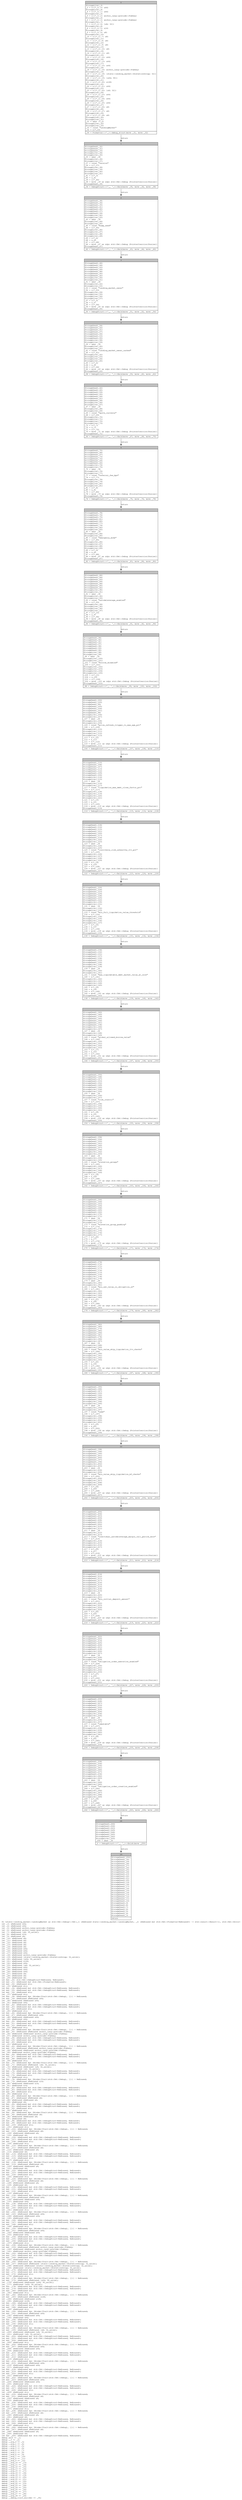 digraph Mir_0_6828 {
    graph [fontname="Courier, monospace"];
    node [fontname="Courier, monospace"];
    edge [fontname="Courier, monospace"];
    label=<fn &lt;state::lending_market::LendingMarket as std::fmt::Debug&gt;::fmt(_1: &amp;ReErased state::lending_market::LendingMarket, _2: &amp;ReErased mut std::fmt::Formatter&lt;ReErased&gt;) -&gt; std::result::Result&lt;(), std::fmt::Error&gt;<br align="left"/>let _3: &amp;ReErased u64;<br align="left"/>let _4: &amp;ReErased u64;<br align="left"/>let _5: &amp;ReErased anchor_lang::prelude::Pubkey;<br align="left"/>let _6: &amp;ReErased anchor_lang::prelude::Pubkey;<br align="left"/>let _7: &amp;ReErased [u8; 32_usize];<br align="left"/>let _8: &amp;ReErased u16;<br align="left"/>let _9: &amp;ReErased u8;<br align="left"/>let _10: &amp;ReErased u8;<br align="left"/>let _11: &amp;ReErased u8;<br align="left"/>let _12: &amp;ReErased u8;<br align="left"/>let _13: &amp;ReErased u8;<br align="left"/>let _14: &amp;ReErased u8;<br align="left"/>let _15: &amp;ReErased u64;<br align="left"/>let _16: &amp;ReErased u64;<br align="left"/>let _17: &amp;ReErased u64;<br align="left"/>let _18: &amp;ReErased anchor_lang::prelude::Pubkey;<br align="left"/>let _19: &amp;ReErased [state::lending_market::ElevationGroup; 32_usize];<br align="left"/>let _20: &amp;ReErased [u64; 90_usize];<br align="left"/>let _21: &amp;ReErased u128;<br align="left"/>let _22: &amp;ReErased u64;<br align="left"/>let _23: &amp;ReErased [u8; 32_usize];<br align="left"/>let _24: &amp;ReErased u64;<br align="left"/>let _25: &amp;ReErased u64;<br align="left"/>let _26: &amp;ReErased u64;<br align="left"/>let _27: &amp;ReErased u8;<br align="left"/>let _28: &amp;ReErased u8;<br align="left"/>let _29: &amp;ReErased u8;<br align="left"/>let mut _30: std::fmt::DebugStruct&lt;ReErased, ReErased&gt;;<br align="left"/>let mut _31: &amp;ReErased mut std::fmt::Formatter&lt;ReErased&gt;;<br align="left"/>let mut _32: &amp;ReErased str;<br align="left"/>let _33: &amp;ReErased str;<br align="left"/>let mut _34: &amp;ReErased mut std::fmt::DebugStruct&lt;ReErased, ReErased&gt;;<br align="left"/>let mut _35: &amp;ReErased mut std::fmt::DebugStruct&lt;ReErased, ReErased&gt;;<br align="left"/>let mut _36: &amp;ReErased str;<br align="left"/>let _37: &amp;ReErased str;<br align="left"/>let mut _38: &amp;ReErased dyn [Binder(Trait(std::fmt::Debug), [])] + ReErased;<br align="left"/>let mut _39: &amp;ReErased &amp;ReErased u64;<br align="left"/>let _40: &amp;ReErased &amp;ReErased u64;<br align="left"/>let _41: &amp;ReErased u64;<br align="left"/>let mut _42: &amp;ReErased mut std::fmt::DebugStruct&lt;ReErased, ReErased&gt;;<br align="left"/>let mut _43: &amp;ReErased mut std::fmt::DebugStruct&lt;ReErased, ReErased&gt;;<br align="left"/>let mut _44: &amp;ReErased str;<br align="left"/>let _45: &amp;ReErased str;<br align="left"/>let mut _46: &amp;ReErased dyn [Binder(Trait(std::fmt::Debug), [])] + ReErased;<br align="left"/>let mut _47: &amp;ReErased &amp;ReErased u64;<br align="left"/>let _48: &amp;ReErased &amp;ReErased u64;<br align="left"/>let _49: &amp;ReErased u64;<br align="left"/>let mut _50: &amp;ReErased mut std::fmt::DebugStruct&lt;ReErased, ReErased&gt;;<br align="left"/>let mut _51: &amp;ReErased mut std::fmt::DebugStruct&lt;ReErased, ReErased&gt;;<br align="left"/>let mut _52: &amp;ReErased str;<br align="left"/>let _53: &amp;ReErased str;<br align="left"/>let mut _54: &amp;ReErased dyn [Binder(Trait(std::fmt::Debug), [])] + ReErased;<br align="left"/>let mut _55: &amp;ReErased &amp;ReErased anchor_lang::prelude::Pubkey;<br align="left"/>let _56: &amp;ReErased &amp;ReErased anchor_lang::prelude::Pubkey;<br align="left"/>let _57: &amp;ReErased anchor_lang::prelude::Pubkey;<br align="left"/>let mut _58: &amp;ReErased mut std::fmt::DebugStruct&lt;ReErased, ReErased&gt;;<br align="left"/>let mut _59: &amp;ReErased mut std::fmt::DebugStruct&lt;ReErased, ReErased&gt;;<br align="left"/>let mut _60: &amp;ReErased str;<br align="left"/>let _61: &amp;ReErased str;<br align="left"/>let mut _62: &amp;ReErased dyn [Binder(Trait(std::fmt::Debug), [])] + ReErased;<br align="left"/>let mut _63: &amp;ReErased &amp;ReErased anchor_lang::prelude::Pubkey;<br align="left"/>let _64: &amp;ReErased &amp;ReErased anchor_lang::prelude::Pubkey;<br align="left"/>let _65: &amp;ReErased anchor_lang::prelude::Pubkey;<br align="left"/>let mut _66: &amp;ReErased mut std::fmt::DebugStruct&lt;ReErased, ReErased&gt;;<br align="left"/>let mut _67: &amp;ReErased mut std::fmt::DebugStruct&lt;ReErased, ReErased&gt;;<br align="left"/>let mut _68: &amp;ReErased str;<br align="left"/>let _69: &amp;ReErased str;<br align="left"/>let mut _70: &amp;ReErased dyn [Binder(Trait(std::fmt::Debug), [])] + ReErased;<br align="left"/>let mut _71: &amp;ReErased &amp;ReErased [u8; 32_usize];<br align="left"/>let _72: &amp;ReErased &amp;ReErased [u8; 32_usize];<br align="left"/>let _73: &amp;ReErased [u8; 32_usize];<br align="left"/>let mut _74: &amp;ReErased mut std::fmt::DebugStruct&lt;ReErased, ReErased&gt;;<br align="left"/>let mut _75: &amp;ReErased mut std::fmt::DebugStruct&lt;ReErased, ReErased&gt;;<br align="left"/>let mut _76: &amp;ReErased str;<br align="left"/>let _77: &amp;ReErased str;<br align="left"/>let mut _78: &amp;ReErased dyn [Binder(Trait(std::fmt::Debug), [])] + ReErased;<br align="left"/>let mut _79: &amp;ReErased &amp;ReErased u16;<br align="left"/>let _80: &amp;ReErased &amp;ReErased u16;<br align="left"/>let _81: &amp;ReErased u16;<br align="left"/>let mut _82: &amp;ReErased mut std::fmt::DebugStruct&lt;ReErased, ReErased&gt;;<br align="left"/>let mut _83: &amp;ReErased mut std::fmt::DebugStruct&lt;ReErased, ReErased&gt;;<br align="left"/>let mut _84: &amp;ReErased str;<br align="left"/>let _85: &amp;ReErased str;<br align="left"/>let mut _86: &amp;ReErased dyn [Binder(Trait(std::fmt::Debug), [])] + ReErased;<br align="left"/>let mut _87: &amp;ReErased &amp;ReErased u8;<br align="left"/>let _88: &amp;ReErased &amp;ReErased u8;<br align="left"/>let _89: &amp;ReErased u8;<br align="left"/>let mut _90: &amp;ReErased mut std::fmt::DebugStruct&lt;ReErased, ReErased&gt;;<br align="left"/>let mut _91: &amp;ReErased mut std::fmt::DebugStruct&lt;ReErased, ReErased&gt;;<br align="left"/>let mut _92: &amp;ReErased str;<br align="left"/>let _93: &amp;ReErased str;<br align="left"/>let mut _94: &amp;ReErased dyn [Binder(Trait(std::fmt::Debug), [])] + ReErased;<br align="left"/>let mut _95: &amp;ReErased &amp;ReErased u8;<br align="left"/>let _96: &amp;ReErased &amp;ReErased u8;<br align="left"/>let _97: &amp;ReErased u8;<br align="left"/>let mut _98: &amp;ReErased mut std::fmt::DebugStruct&lt;ReErased, ReErased&gt;;<br align="left"/>let mut _99: &amp;ReErased mut std::fmt::DebugStruct&lt;ReErased, ReErased&gt;;<br align="left"/>let mut _100: &amp;ReErased str;<br align="left"/>let _101: &amp;ReErased str;<br align="left"/>let mut _102: &amp;ReErased dyn [Binder(Trait(std::fmt::Debug), [])] + ReErased;<br align="left"/>let mut _103: &amp;ReErased &amp;ReErased u8;<br align="left"/>let _104: &amp;ReErased &amp;ReErased u8;<br align="left"/>let _105: &amp;ReErased u8;<br align="left"/>let mut _106: &amp;ReErased mut std::fmt::DebugStruct&lt;ReErased, ReErased&gt;;<br align="left"/>let mut _107: &amp;ReErased mut std::fmt::DebugStruct&lt;ReErased, ReErased&gt;;<br align="left"/>let mut _108: &amp;ReErased str;<br align="left"/>let _109: &amp;ReErased str;<br align="left"/>let mut _110: &amp;ReErased dyn [Binder(Trait(std::fmt::Debug), [])] + ReErased;<br align="left"/>let mut _111: &amp;ReErased &amp;ReErased u8;<br align="left"/>let _112: &amp;ReErased &amp;ReErased u8;<br align="left"/>let _113: &amp;ReErased u8;<br align="left"/>let mut _114: &amp;ReErased mut std::fmt::DebugStruct&lt;ReErased, ReErased&gt;;<br align="left"/>let mut _115: &amp;ReErased mut std::fmt::DebugStruct&lt;ReErased, ReErased&gt;;<br align="left"/>let mut _116: &amp;ReErased str;<br align="left"/>let _117: &amp;ReErased str;<br align="left"/>let mut _118: &amp;ReErased dyn [Binder(Trait(std::fmt::Debug), [])] + ReErased;<br align="left"/>let mut _119: &amp;ReErased &amp;ReErased u8;<br align="left"/>let _120: &amp;ReErased &amp;ReErased u8;<br align="left"/>let _121: &amp;ReErased u8;<br align="left"/>let mut _122: &amp;ReErased mut std::fmt::DebugStruct&lt;ReErased, ReErased&gt;;<br align="left"/>let mut _123: &amp;ReErased mut std::fmt::DebugStruct&lt;ReErased, ReErased&gt;;<br align="left"/>let mut _124: &amp;ReErased str;<br align="left"/>let _125: &amp;ReErased str;<br align="left"/>let mut _126: &amp;ReErased dyn [Binder(Trait(std::fmt::Debug), [])] + ReErased;<br align="left"/>let mut _127: &amp;ReErased &amp;ReErased u8;<br align="left"/>let _128: &amp;ReErased &amp;ReErased u8;<br align="left"/>let _129: &amp;ReErased u8;<br align="left"/>let mut _130: &amp;ReErased mut std::fmt::DebugStruct&lt;ReErased, ReErased&gt;;<br align="left"/>let mut _131: &amp;ReErased mut std::fmt::DebugStruct&lt;ReErased, ReErased&gt;;<br align="left"/>let mut _132: &amp;ReErased str;<br align="left"/>let _133: &amp;ReErased str;<br align="left"/>let mut _134: &amp;ReErased dyn [Binder(Trait(std::fmt::Debug), [])] + ReErased;<br align="left"/>let mut _135: &amp;ReErased &amp;ReErased u64;<br align="left"/>let _136: &amp;ReErased &amp;ReErased u64;<br align="left"/>let _137: &amp;ReErased u64;<br align="left"/>let mut _138: &amp;ReErased mut std::fmt::DebugStruct&lt;ReErased, ReErased&gt;;<br align="left"/>let mut _139: &amp;ReErased mut std::fmt::DebugStruct&lt;ReErased, ReErased&gt;;<br align="left"/>let mut _140: &amp;ReErased str;<br align="left"/>let _141: &amp;ReErased str;<br align="left"/>let mut _142: &amp;ReErased dyn [Binder(Trait(std::fmt::Debug), [])] + ReErased;<br align="left"/>let mut _143: &amp;ReErased &amp;ReErased u64;<br align="left"/>let _144: &amp;ReErased &amp;ReErased u64;<br align="left"/>let _145: &amp;ReErased u64;<br align="left"/>let mut _146: &amp;ReErased mut std::fmt::DebugStruct&lt;ReErased, ReErased&gt;;<br align="left"/>let mut _147: &amp;ReErased mut std::fmt::DebugStruct&lt;ReErased, ReErased&gt;;<br align="left"/>let mut _148: &amp;ReErased str;<br align="left"/>let _149: &amp;ReErased str;<br align="left"/>let mut _150: &amp;ReErased dyn [Binder(Trait(std::fmt::Debug), [])] + ReErased;<br align="left"/>let mut _151: &amp;ReErased &amp;ReErased u64;<br align="left"/>let _152: &amp;ReErased &amp;ReErased u64;<br align="left"/>let _153: &amp;ReErased u64;<br align="left"/>let mut _154: &amp;ReErased mut std::fmt::DebugStruct&lt;ReErased, ReErased&gt;;<br align="left"/>let mut _155: &amp;ReErased mut std::fmt::DebugStruct&lt;ReErased, ReErased&gt;;<br align="left"/>let mut _156: &amp;ReErased str;<br align="left"/>let _157: &amp;ReErased str;<br align="left"/>let mut _158: &amp;ReErased dyn [Binder(Trait(std::fmt::Debug), [])] + ReErased;<br align="left"/>let mut _159: &amp;ReErased &amp;ReErased anchor_lang::prelude::Pubkey;<br align="left"/>let _160: &amp;ReErased &amp;ReErased anchor_lang::prelude::Pubkey;<br align="left"/>let _161: &amp;ReErased anchor_lang::prelude::Pubkey;<br align="left"/>let mut _162: &amp;ReErased mut std::fmt::DebugStruct&lt;ReErased, ReErased&gt;;<br align="left"/>let mut _163: &amp;ReErased mut std::fmt::DebugStruct&lt;ReErased, ReErased&gt;;<br align="left"/>let mut _164: &amp;ReErased str;<br align="left"/>let _165: &amp;ReErased str;<br align="left"/>let mut _166: &amp;ReErased dyn [Binder(Trait(std::fmt::Debug), [])] + ReErased;<br align="left"/>let mut _167: &amp;ReErased &amp;ReErased [state::lending_market::ElevationGroup; 32_usize];<br align="left"/>let _168: &amp;ReErased &amp;ReErased [state::lending_market::ElevationGroup; 32_usize];<br align="left"/>let _169: &amp;ReErased [state::lending_market::ElevationGroup; 32_usize];<br align="left"/>let mut _170: &amp;ReErased mut std::fmt::DebugStruct&lt;ReErased, ReErased&gt;;<br align="left"/>let mut _171: &amp;ReErased mut std::fmt::DebugStruct&lt;ReErased, ReErased&gt;;<br align="left"/>let mut _172: &amp;ReErased str;<br align="left"/>let _173: &amp;ReErased str;<br align="left"/>let mut _174: &amp;ReErased dyn [Binder(Trait(std::fmt::Debug), [])] + ReErased;<br align="left"/>let mut _175: &amp;ReErased &amp;ReErased [u64; 90_usize];<br align="left"/>let _176: &amp;ReErased &amp;ReErased [u64; 90_usize];<br align="left"/>let _177: &amp;ReErased [u64; 90_usize];<br align="left"/>let mut _178: &amp;ReErased mut std::fmt::DebugStruct&lt;ReErased, ReErased&gt;;<br align="left"/>let mut _179: &amp;ReErased mut std::fmt::DebugStruct&lt;ReErased, ReErased&gt;;<br align="left"/>let mut _180: &amp;ReErased str;<br align="left"/>let _181: &amp;ReErased str;<br align="left"/>let mut _182: &amp;ReErased dyn [Binder(Trait(std::fmt::Debug), [])] + ReErased;<br align="left"/>let mut _183: &amp;ReErased &amp;ReErased u128;<br align="left"/>let _184: &amp;ReErased &amp;ReErased u128;<br align="left"/>let _185: &amp;ReErased u128;<br align="left"/>let mut _186: &amp;ReErased mut std::fmt::DebugStruct&lt;ReErased, ReErased&gt;;<br align="left"/>let mut _187: &amp;ReErased mut std::fmt::DebugStruct&lt;ReErased, ReErased&gt;;<br align="left"/>let mut _188: &amp;ReErased str;<br align="left"/>let _189: &amp;ReErased str;<br align="left"/>let mut _190: &amp;ReErased dyn [Binder(Trait(std::fmt::Debug), [])] + ReErased;<br align="left"/>let mut _191: &amp;ReErased &amp;ReErased u64;<br align="left"/>let _192: &amp;ReErased &amp;ReErased u64;<br align="left"/>let _193: &amp;ReErased u64;<br align="left"/>let mut _194: &amp;ReErased mut std::fmt::DebugStruct&lt;ReErased, ReErased&gt;;<br align="left"/>let mut _195: &amp;ReErased mut std::fmt::DebugStruct&lt;ReErased, ReErased&gt;;<br align="left"/>let mut _196: &amp;ReErased str;<br align="left"/>let _197: &amp;ReErased str;<br align="left"/>let mut _198: &amp;ReErased dyn [Binder(Trait(std::fmt::Debug), [])] + ReErased;<br align="left"/>let mut _199: &amp;ReErased &amp;ReErased [u8; 32_usize];<br align="left"/>let _200: &amp;ReErased &amp;ReErased [u8; 32_usize];<br align="left"/>let _201: &amp;ReErased [u8; 32_usize];<br align="left"/>let mut _202: &amp;ReErased mut std::fmt::DebugStruct&lt;ReErased, ReErased&gt;;<br align="left"/>let mut _203: &amp;ReErased mut std::fmt::DebugStruct&lt;ReErased, ReErased&gt;;<br align="left"/>let mut _204: &amp;ReErased str;<br align="left"/>let _205: &amp;ReErased str;<br align="left"/>let mut _206: &amp;ReErased dyn [Binder(Trait(std::fmt::Debug), [])] + ReErased;<br align="left"/>let mut _207: &amp;ReErased &amp;ReErased u64;<br align="left"/>let _208: &amp;ReErased &amp;ReErased u64;<br align="left"/>let _209: &amp;ReErased u64;<br align="left"/>let mut _210: &amp;ReErased mut std::fmt::DebugStruct&lt;ReErased, ReErased&gt;;<br align="left"/>let mut _211: &amp;ReErased mut std::fmt::DebugStruct&lt;ReErased, ReErased&gt;;<br align="left"/>let mut _212: &amp;ReErased str;<br align="left"/>let _213: &amp;ReErased str;<br align="left"/>let mut _214: &amp;ReErased dyn [Binder(Trait(std::fmt::Debug), [])] + ReErased;<br align="left"/>let mut _215: &amp;ReErased &amp;ReErased u64;<br align="left"/>let _216: &amp;ReErased &amp;ReErased u64;<br align="left"/>let _217: &amp;ReErased u64;<br align="left"/>let mut _218: &amp;ReErased mut std::fmt::DebugStruct&lt;ReErased, ReErased&gt;;<br align="left"/>let mut _219: &amp;ReErased mut std::fmt::DebugStruct&lt;ReErased, ReErased&gt;;<br align="left"/>let mut _220: &amp;ReErased str;<br align="left"/>let _221: &amp;ReErased str;<br align="left"/>let mut _222: &amp;ReErased dyn [Binder(Trait(std::fmt::Debug), [])] + ReErased;<br align="left"/>let mut _223: &amp;ReErased &amp;ReErased u64;<br align="left"/>let _224: &amp;ReErased &amp;ReErased u64;<br align="left"/>let _225: &amp;ReErased u64;<br align="left"/>let mut _226: &amp;ReErased mut std::fmt::DebugStruct&lt;ReErased, ReErased&gt;;<br align="left"/>let mut _227: &amp;ReErased mut std::fmt::DebugStruct&lt;ReErased, ReErased&gt;;<br align="left"/>let mut _228: &amp;ReErased str;<br align="left"/>let _229: &amp;ReErased str;<br align="left"/>let mut _230: &amp;ReErased dyn [Binder(Trait(std::fmt::Debug), [])] + ReErased;<br align="left"/>let mut _231: &amp;ReErased &amp;ReErased u8;<br align="left"/>let _232: &amp;ReErased &amp;ReErased u8;<br align="left"/>let _233: &amp;ReErased u8;<br align="left"/>let mut _234: &amp;ReErased mut std::fmt::DebugStruct&lt;ReErased, ReErased&gt;;<br align="left"/>let mut _235: &amp;ReErased mut std::fmt::DebugStruct&lt;ReErased, ReErased&gt;;<br align="left"/>let mut _236: &amp;ReErased str;<br align="left"/>let _237: &amp;ReErased str;<br align="left"/>let mut _238: &amp;ReErased dyn [Binder(Trait(std::fmt::Debug), [])] + ReErased;<br align="left"/>let mut _239: &amp;ReErased &amp;ReErased u8;<br align="left"/>let _240: &amp;ReErased &amp;ReErased u8;<br align="left"/>let _241: &amp;ReErased u8;<br align="left"/>let mut _242: &amp;ReErased mut std::fmt::DebugStruct&lt;ReErased, ReErased&gt;;<br align="left"/>let mut _243: &amp;ReErased mut std::fmt::DebugStruct&lt;ReErased, ReErased&gt;;<br align="left"/>let mut _244: &amp;ReErased str;<br align="left"/>let _245: &amp;ReErased str;<br align="left"/>let mut _246: &amp;ReErased dyn [Binder(Trait(std::fmt::Debug), [])] + ReErased;<br align="left"/>let mut _247: &amp;ReErased &amp;ReErased u8;<br align="left"/>let _248: &amp;ReErased &amp;ReErased u8;<br align="left"/>let _249: &amp;ReErased u8;<br align="left"/>let mut _250: &amp;ReErased mut std::fmt::DebugStruct&lt;ReErased, ReErased&gt;;<br align="left"/>debug self =&gt; _1;<br align="left"/>debug __f =&gt; _2;<br align="left"/>debug __arg_0 =&gt; _3;<br align="left"/>debug __arg_1 =&gt; _4;<br align="left"/>debug __arg_2 =&gt; _5;<br align="left"/>debug __arg_3 =&gt; _6;<br align="left"/>debug __arg_4 =&gt; _7;<br align="left"/>debug __arg_5 =&gt; _8;<br align="left"/>debug __arg_6 =&gt; _9;<br align="left"/>debug __arg_7 =&gt; _10;<br align="left"/>debug __arg_8 =&gt; _11;<br align="left"/>debug __arg_9 =&gt; _12;<br align="left"/>debug __arg_10 =&gt; _13;<br align="left"/>debug __arg_11 =&gt; _14;<br align="left"/>debug __arg_12 =&gt; _15;<br align="left"/>debug __arg_13 =&gt; _16;<br align="left"/>debug __arg_15 =&gt; _17;<br align="left"/>debug __arg_16 =&gt; _18;<br align="left"/>debug __arg_18 =&gt; _19;<br align="left"/>debug __arg_19 =&gt; _20;<br align="left"/>debug __arg_20 =&gt; _21;<br align="left"/>debug __arg_21 =&gt; _22;<br align="left"/>debug __arg_22 =&gt; _23;<br align="left"/>debug __arg_23 =&gt; _24;<br align="left"/>debug __arg_24 =&gt; _25;<br align="left"/>debug __arg_25 =&gt; _26;<br align="left"/>debug __arg_26 =&gt; _27;<br align="left"/>debug __arg_27 =&gt; _28;<br align="left"/>debug __arg_28 =&gt; _29;<br align="left"/>debug __debug_trait_builder =&gt; _30;<br align="left"/>>;
    bb0__0_6828 [shape="none", label=<<table border="0" cellborder="1" cellspacing="0"><tr><td bgcolor="gray" align="center" colspan="1">0</td></tr><tr><td align="left" balign="left">StorageLive(_3)<br/>_3 = &amp;((*_1).0: u64)<br/>StorageLive(_4)<br/>_4 = &amp;((*_1).1: u64)<br/>StorageLive(_5)<br/>_5 = &amp;((*_1).2: anchor_lang::prelude::Pubkey)<br/>StorageLive(_6)<br/>_6 = &amp;((*_1).3: anchor_lang::prelude::Pubkey)<br/>StorageLive(_7)<br/>_7 = &amp;((*_1).4: [u8; 32])<br/>StorageLive(_8)<br/>_8 = &amp;((*_1).5: u16)<br/>StorageLive(_9)<br/>_9 = &amp;((*_1).6: u8)<br/>StorageLive(_10)<br/>_10 = &amp;((*_1).7: u8)<br/>StorageLive(_11)<br/>_11 = &amp;((*_1).8: u8)<br/>StorageLive(_12)<br/>_12 = &amp;((*_1).9: u8)<br/>StorageLive(_13)<br/>_13 = &amp;((*_1).10: u8)<br/>StorageLive(_14)<br/>_14 = &amp;((*_1).11: u8)<br/>StorageLive(_15)<br/>_15 = &amp;((*_1).12: u64)<br/>StorageLive(_16)<br/>_16 = &amp;((*_1).13: u64)<br/>StorageLive(_17)<br/>_17 = &amp;((*_1).15: u64)<br/>StorageLive(_18)<br/>_18 = &amp;((*_1).16: anchor_lang::prelude::Pubkey)<br/>StorageLive(_19)<br/>_19 = &amp;((*_1).18: [state::lending_market::ElevationGroup; 32])<br/>StorageLive(_20)<br/>_20 = &amp;((*_1).19: [u64; 90])<br/>StorageLive(_21)<br/>_21 = &amp;((*_1).20: u128)<br/>StorageLive(_22)<br/>_22 = &amp;((*_1).21: u64)<br/>StorageLive(_23)<br/>_23 = &amp;((*_1).22: [u8; 32])<br/>StorageLive(_24)<br/>_24 = &amp;((*_1).23: u64)<br/>StorageLive(_25)<br/>_25 = &amp;((*_1).24: u64)<br/>StorageLive(_26)<br/>_26 = &amp;((*_1).25: u64)<br/>StorageLive(_27)<br/>_27 = &amp;((*_1).26: u8)<br/>StorageLive(_28)<br/>_28 = &amp;((*_1).27: u8)<br/>StorageLive(_29)<br/>_29 = &amp;((*_1).28: u8)<br/>StorageLive(_30)<br/>StorageLive(_31)<br/>_31 = &amp;mut (*_2)<br/>StorageLive(_32)<br/>StorageLive(_33)<br/>_33 = const &quot;LendingMarket&quot;<br/>_32 = &amp;(*_33)<br/></td></tr><tr><td align="left">_30 = Formatter::&lt;'_&gt;::debug_struct(move _31, move _32)</td></tr></table>>];
    bb1__0_6828 [shape="none", label=<<table border="0" cellborder="1" cellspacing="0"><tr><td bgcolor="gray" align="center" colspan="1">1</td></tr><tr><td align="left" balign="left">StorageDead(_32)<br/>StorageDead(_31)<br/>StorageDead(_33)<br/>StorageLive(_34)<br/>StorageLive(_35)<br/>_35 = &amp;mut _30<br/>StorageLive(_36)<br/>StorageLive(_37)<br/>_37 = const &quot;version&quot;<br/>_36 = &amp;(*_37)<br/>StorageLive(_38)<br/>StorageLive(_39)<br/>StorageLive(_40)<br/>StorageLive(_41)<br/>_41 = &amp;(*_3)<br/>_40 = &amp;_41<br/>_39 = &amp;(*_40)<br/>_38 = move _39 as &amp;dyn std::fmt::Debug (PointerCoercion(Unsize))<br/>StorageDead(_39)<br/></td></tr><tr><td align="left">_34 = DebugStruct::&lt;'_, '_&gt;::field(move _35, move _36, move _38)</td></tr></table>>];
    bb2__0_6828 [shape="none", label=<<table border="0" cellborder="1" cellspacing="0"><tr><td bgcolor="gray" align="center" colspan="1">2</td></tr><tr><td align="left" balign="left">StorageDead(_38)<br/>StorageDead(_36)<br/>StorageDead(_35)<br/>StorageDead(_41)<br/>StorageDead(_40)<br/>StorageDead(_37)<br/>StorageDead(_34)<br/>StorageLive(_42)<br/>StorageLive(_43)<br/>_43 = &amp;mut _30<br/>StorageLive(_44)<br/>StorageLive(_45)<br/>_45 = const &quot;bump_seed&quot;<br/>_44 = &amp;(*_45)<br/>StorageLive(_46)<br/>StorageLive(_47)<br/>StorageLive(_48)<br/>StorageLive(_49)<br/>_49 = &amp;(*_4)<br/>_48 = &amp;_49<br/>_47 = &amp;(*_48)<br/>_46 = move _47 as &amp;dyn std::fmt::Debug (PointerCoercion(Unsize))<br/>StorageDead(_47)<br/></td></tr><tr><td align="left">_42 = DebugStruct::&lt;'_, '_&gt;::field(move _43, move _44, move _46)</td></tr></table>>];
    bb3__0_6828 [shape="none", label=<<table border="0" cellborder="1" cellspacing="0"><tr><td bgcolor="gray" align="center" colspan="1">3</td></tr><tr><td align="left" balign="left">StorageDead(_46)<br/>StorageDead(_44)<br/>StorageDead(_43)<br/>StorageDead(_49)<br/>StorageDead(_48)<br/>StorageDead(_45)<br/>StorageDead(_42)<br/>StorageLive(_50)<br/>StorageLive(_51)<br/>_51 = &amp;mut _30<br/>StorageLive(_52)<br/>StorageLive(_53)<br/>_53 = const &quot;lending_market_owner&quot;<br/>_52 = &amp;(*_53)<br/>StorageLive(_54)<br/>StorageLive(_55)<br/>StorageLive(_56)<br/>StorageLive(_57)<br/>_57 = &amp;(*_5)<br/>_56 = &amp;_57<br/>_55 = &amp;(*_56)<br/>_54 = move _55 as &amp;dyn std::fmt::Debug (PointerCoercion(Unsize))<br/>StorageDead(_55)<br/></td></tr><tr><td align="left">_50 = DebugStruct::&lt;'_, '_&gt;::field(move _51, move _52, move _54)</td></tr></table>>];
    bb4__0_6828 [shape="none", label=<<table border="0" cellborder="1" cellspacing="0"><tr><td bgcolor="gray" align="center" colspan="1">4</td></tr><tr><td align="left" balign="left">StorageDead(_54)<br/>StorageDead(_52)<br/>StorageDead(_51)<br/>StorageDead(_57)<br/>StorageDead(_56)<br/>StorageDead(_53)<br/>StorageDead(_50)<br/>StorageLive(_58)<br/>StorageLive(_59)<br/>_59 = &amp;mut _30<br/>StorageLive(_60)<br/>StorageLive(_61)<br/>_61 = const &quot;lending_market_owner_cached&quot;<br/>_60 = &amp;(*_61)<br/>StorageLive(_62)<br/>StorageLive(_63)<br/>StorageLive(_64)<br/>StorageLive(_65)<br/>_65 = &amp;(*_6)<br/>_64 = &amp;_65<br/>_63 = &amp;(*_64)<br/>_62 = move _63 as &amp;dyn std::fmt::Debug (PointerCoercion(Unsize))<br/>StorageDead(_63)<br/></td></tr><tr><td align="left">_58 = DebugStruct::&lt;'_, '_&gt;::field(move _59, move _60, move _62)</td></tr></table>>];
    bb5__0_6828 [shape="none", label=<<table border="0" cellborder="1" cellspacing="0"><tr><td bgcolor="gray" align="center" colspan="1">5</td></tr><tr><td align="left" balign="left">StorageDead(_62)<br/>StorageDead(_60)<br/>StorageDead(_59)<br/>StorageDead(_65)<br/>StorageDead(_64)<br/>StorageDead(_61)<br/>StorageDead(_58)<br/>StorageLive(_66)<br/>StorageLive(_67)<br/>_67 = &amp;mut _30<br/>StorageLive(_68)<br/>StorageLive(_69)<br/>_69 = const &quot;quote_currency&quot;<br/>_68 = &amp;(*_69)<br/>StorageLive(_70)<br/>StorageLive(_71)<br/>StorageLive(_72)<br/>StorageLive(_73)<br/>_73 = &amp;(*_7)<br/>_72 = &amp;_73<br/>_71 = &amp;(*_72)<br/>_70 = move _71 as &amp;dyn std::fmt::Debug (PointerCoercion(Unsize))<br/>StorageDead(_71)<br/></td></tr><tr><td align="left">_66 = DebugStruct::&lt;'_, '_&gt;::field(move _67, move _68, move _70)</td></tr></table>>];
    bb6__0_6828 [shape="none", label=<<table border="0" cellborder="1" cellspacing="0"><tr><td bgcolor="gray" align="center" colspan="1">6</td></tr><tr><td align="left" balign="left">StorageDead(_70)<br/>StorageDead(_68)<br/>StorageDead(_67)<br/>StorageDead(_73)<br/>StorageDead(_72)<br/>StorageDead(_69)<br/>StorageDead(_66)<br/>StorageLive(_74)<br/>StorageLive(_75)<br/>_75 = &amp;mut _30<br/>StorageLive(_76)<br/>StorageLive(_77)<br/>_77 = const &quot;referral_fee_bps&quot;<br/>_76 = &amp;(*_77)<br/>StorageLive(_78)<br/>StorageLive(_79)<br/>StorageLive(_80)<br/>StorageLive(_81)<br/>_81 = &amp;(*_8)<br/>_80 = &amp;_81<br/>_79 = &amp;(*_80)<br/>_78 = move _79 as &amp;dyn std::fmt::Debug (PointerCoercion(Unsize))<br/>StorageDead(_79)<br/></td></tr><tr><td align="left">_74 = DebugStruct::&lt;'_, '_&gt;::field(move _75, move _76, move _78)</td></tr></table>>];
    bb7__0_6828 [shape="none", label=<<table border="0" cellborder="1" cellspacing="0"><tr><td bgcolor="gray" align="center" colspan="1">7</td></tr><tr><td align="left" balign="left">StorageDead(_78)<br/>StorageDead(_76)<br/>StorageDead(_75)<br/>StorageDead(_81)<br/>StorageDead(_80)<br/>StorageDead(_77)<br/>StorageDead(_74)<br/>StorageLive(_82)<br/>StorageLive(_83)<br/>_83 = &amp;mut _30<br/>StorageLive(_84)<br/>StorageLive(_85)<br/>_85 = const &quot;emergency_mode&quot;<br/>_84 = &amp;(*_85)<br/>StorageLive(_86)<br/>StorageLive(_87)<br/>StorageLive(_88)<br/>StorageLive(_89)<br/>_89 = &amp;(*_9)<br/>_88 = &amp;_89<br/>_87 = &amp;(*_88)<br/>_86 = move _87 as &amp;dyn std::fmt::Debug (PointerCoercion(Unsize))<br/>StorageDead(_87)<br/></td></tr><tr><td align="left">_82 = DebugStruct::&lt;'_, '_&gt;::field(move _83, move _84, move _86)</td></tr></table>>];
    bb8__0_6828 [shape="none", label=<<table border="0" cellborder="1" cellspacing="0"><tr><td bgcolor="gray" align="center" colspan="1">8</td></tr><tr><td align="left" balign="left">StorageDead(_86)<br/>StorageDead(_84)<br/>StorageDead(_83)<br/>StorageDead(_89)<br/>StorageDead(_88)<br/>StorageDead(_85)<br/>StorageDead(_82)<br/>StorageLive(_90)<br/>StorageLive(_91)<br/>_91 = &amp;mut _30<br/>StorageLive(_92)<br/>StorageLive(_93)<br/>_93 = const &quot;autodeleverage_enabled&quot;<br/>_92 = &amp;(*_93)<br/>StorageLive(_94)<br/>StorageLive(_95)<br/>StorageLive(_96)<br/>StorageLive(_97)<br/>_97 = &amp;(*_10)<br/>_96 = &amp;_97<br/>_95 = &amp;(*_96)<br/>_94 = move _95 as &amp;dyn std::fmt::Debug (PointerCoercion(Unsize))<br/>StorageDead(_95)<br/></td></tr><tr><td align="left">_90 = DebugStruct::&lt;'_, '_&gt;::field(move _91, move _92, move _94)</td></tr></table>>];
    bb9__0_6828 [shape="none", label=<<table border="0" cellborder="1" cellspacing="0"><tr><td bgcolor="gray" align="center" colspan="1">9</td></tr><tr><td align="left" balign="left">StorageDead(_94)<br/>StorageDead(_92)<br/>StorageDead(_91)<br/>StorageDead(_97)<br/>StorageDead(_96)<br/>StorageDead(_93)<br/>StorageDead(_90)<br/>StorageLive(_98)<br/>StorageLive(_99)<br/>_99 = &amp;mut _30<br/>StorageLive(_100)<br/>StorageLive(_101)<br/>_101 = const &quot;borrow_disabled&quot;<br/>_100 = &amp;(*_101)<br/>StorageLive(_102)<br/>StorageLive(_103)<br/>StorageLive(_104)<br/>StorageLive(_105)<br/>_105 = &amp;(*_11)<br/>_104 = &amp;_105<br/>_103 = &amp;(*_104)<br/>_102 = move _103 as &amp;dyn std::fmt::Debug (PointerCoercion(Unsize))<br/>StorageDead(_103)<br/></td></tr><tr><td align="left">_98 = DebugStruct::&lt;'_, '_&gt;::field(move _99, move _100, move _102)</td></tr></table>>];
    bb10__0_6828 [shape="none", label=<<table border="0" cellborder="1" cellspacing="0"><tr><td bgcolor="gray" align="center" colspan="1">10</td></tr><tr><td align="left" balign="left">StorageDead(_102)<br/>StorageDead(_100)<br/>StorageDead(_99)<br/>StorageDead(_105)<br/>StorageDead(_104)<br/>StorageDead(_101)<br/>StorageDead(_98)<br/>StorageLive(_106)<br/>StorageLive(_107)<br/>_107 = &amp;mut _30<br/>StorageLive(_108)<br/>StorageLive(_109)<br/>_109 = const &quot;price_refresh_trigger_to_max_age_pct&quot;<br/>_108 = &amp;(*_109)<br/>StorageLive(_110)<br/>StorageLive(_111)<br/>StorageLive(_112)<br/>StorageLive(_113)<br/>_113 = &amp;(*_12)<br/>_112 = &amp;_113<br/>_111 = &amp;(*_112)<br/>_110 = move _111 as &amp;dyn std::fmt::Debug (PointerCoercion(Unsize))<br/>StorageDead(_111)<br/></td></tr><tr><td align="left">_106 = DebugStruct::&lt;'_, '_&gt;::field(move _107, move _108, move _110)</td></tr></table>>];
    bb11__0_6828 [shape="none", label=<<table border="0" cellborder="1" cellspacing="0"><tr><td bgcolor="gray" align="center" colspan="1">11</td></tr><tr><td align="left" balign="left">StorageDead(_110)<br/>StorageDead(_108)<br/>StorageDead(_107)<br/>StorageDead(_113)<br/>StorageDead(_112)<br/>StorageDead(_109)<br/>StorageDead(_106)<br/>StorageLive(_114)<br/>StorageLive(_115)<br/>_115 = &amp;mut _30<br/>StorageLive(_116)<br/>StorageLive(_117)<br/>_117 = const &quot;liquidation_max_debt_close_factor_pct&quot;<br/>_116 = &amp;(*_117)<br/>StorageLive(_118)<br/>StorageLive(_119)<br/>StorageLive(_120)<br/>StorageLive(_121)<br/>_121 = &amp;(*_13)<br/>_120 = &amp;_121<br/>_119 = &amp;(*_120)<br/>_118 = move _119 as &amp;dyn std::fmt::Debug (PointerCoercion(Unsize))<br/>StorageDead(_119)<br/></td></tr><tr><td align="left">_114 = DebugStruct::&lt;'_, '_&gt;::field(move _115, move _116, move _118)</td></tr></table>>];
    bb12__0_6828 [shape="none", label=<<table border="0" cellborder="1" cellspacing="0"><tr><td bgcolor="gray" align="center" colspan="1">12</td></tr><tr><td align="left" balign="left">StorageDead(_118)<br/>StorageDead(_116)<br/>StorageDead(_115)<br/>StorageDead(_121)<br/>StorageDead(_120)<br/>StorageDead(_117)<br/>StorageDead(_114)<br/>StorageLive(_122)<br/>StorageLive(_123)<br/>_123 = &amp;mut _30<br/>StorageLive(_124)<br/>StorageLive(_125)<br/>_125 = const &quot;insolvency_risk_unhealthy_ltv_pct&quot;<br/>_124 = &amp;(*_125)<br/>StorageLive(_126)<br/>StorageLive(_127)<br/>StorageLive(_128)<br/>StorageLive(_129)<br/>_129 = &amp;(*_14)<br/>_128 = &amp;_129<br/>_127 = &amp;(*_128)<br/>_126 = move _127 as &amp;dyn std::fmt::Debug (PointerCoercion(Unsize))<br/>StorageDead(_127)<br/></td></tr><tr><td align="left">_122 = DebugStruct::&lt;'_, '_&gt;::field(move _123, move _124, move _126)</td></tr></table>>];
    bb13__0_6828 [shape="none", label=<<table border="0" cellborder="1" cellspacing="0"><tr><td bgcolor="gray" align="center" colspan="1">13</td></tr><tr><td align="left" balign="left">StorageDead(_126)<br/>StorageDead(_124)<br/>StorageDead(_123)<br/>StorageDead(_129)<br/>StorageDead(_128)<br/>StorageDead(_125)<br/>StorageDead(_122)<br/>StorageLive(_130)<br/>StorageLive(_131)<br/>_131 = &amp;mut _30<br/>StorageLive(_132)<br/>StorageLive(_133)<br/>_133 = const &quot;min_full_liquidation_value_threshold&quot;<br/>_132 = &amp;(*_133)<br/>StorageLive(_134)<br/>StorageLive(_135)<br/>StorageLive(_136)<br/>StorageLive(_137)<br/>_137 = &amp;(*_15)<br/>_136 = &amp;_137<br/>_135 = &amp;(*_136)<br/>_134 = move _135 as &amp;dyn std::fmt::Debug (PointerCoercion(Unsize))<br/>StorageDead(_135)<br/></td></tr><tr><td align="left">_130 = DebugStruct::&lt;'_, '_&gt;::field(move _131, move _132, move _134)</td></tr></table>>];
    bb14__0_6828 [shape="none", label=<<table border="0" cellborder="1" cellspacing="0"><tr><td bgcolor="gray" align="center" colspan="1">14</td></tr><tr><td align="left" balign="left">StorageDead(_134)<br/>StorageDead(_132)<br/>StorageDead(_131)<br/>StorageDead(_137)<br/>StorageDead(_136)<br/>StorageDead(_133)<br/>StorageDead(_130)<br/>StorageLive(_138)<br/>StorageLive(_139)<br/>_139 = &amp;mut _30<br/>StorageLive(_140)<br/>StorageLive(_141)<br/>_141 = const &quot;max_liquidatable_debt_market_value_at_once&quot;<br/>_140 = &amp;(*_141)<br/>StorageLive(_142)<br/>StorageLive(_143)<br/>StorageLive(_144)<br/>StorageLive(_145)<br/>_145 = &amp;(*_16)<br/>_144 = &amp;_145<br/>_143 = &amp;(*_144)<br/>_142 = move _143 as &amp;dyn std::fmt::Debug (PointerCoercion(Unsize))<br/>StorageDead(_143)<br/></td></tr><tr><td align="left">_138 = DebugStruct::&lt;'_, '_&gt;::field(move _139, move _140, move _142)</td></tr></table>>];
    bb15__0_6828 [shape="none", label=<<table border="0" cellborder="1" cellspacing="0"><tr><td bgcolor="gray" align="center" colspan="1">15</td></tr><tr><td align="left" balign="left">StorageDead(_142)<br/>StorageDead(_140)<br/>StorageDead(_139)<br/>StorageDead(_145)<br/>StorageDead(_144)<br/>StorageDead(_141)<br/>StorageDead(_138)<br/>StorageLive(_146)<br/>StorageLive(_147)<br/>_147 = &amp;mut _30<br/>StorageLive(_148)<br/>StorageLive(_149)<br/>_149 = const &quot;global_allowed_borrow_value&quot;<br/>_148 = &amp;(*_149)<br/>StorageLive(_150)<br/>StorageLive(_151)<br/>StorageLive(_152)<br/>StorageLive(_153)<br/>_153 = &amp;(*_17)<br/>_152 = &amp;_153<br/>_151 = &amp;(*_152)<br/>_150 = move _151 as &amp;dyn std::fmt::Debug (PointerCoercion(Unsize))<br/>StorageDead(_151)<br/></td></tr><tr><td align="left">_146 = DebugStruct::&lt;'_, '_&gt;::field(move _147, move _148, move _150)</td></tr></table>>];
    bb16__0_6828 [shape="none", label=<<table border="0" cellborder="1" cellspacing="0"><tr><td bgcolor="gray" align="center" colspan="1">16</td></tr><tr><td align="left" balign="left">StorageDead(_150)<br/>StorageDead(_148)<br/>StorageDead(_147)<br/>StorageDead(_153)<br/>StorageDead(_152)<br/>StorageDead(_149)<br/>StorageDead(_146)<br/>StorageLive(_154)<br/>StorageLive(_155)<br/>_155 = &amp;mut _30<br/>StorageLive(_156)<br/>StorageLive(_157)<br/>_157 = const &quot;risk_council&quot;<br/>_156 = &amp;(*_157)<br/>StorageLive(_158)<br/>StorageLive(_159)<br/>StorageLive(_160)<br/>StorageLive(_161)<br/>_161 = &amp;(*_18)<br/>_160 = &amp;_161<br/>_159 = &amp;(*_160)<br/>_158 = move _159 as &amp;dyn std::fmt::Debug (PointerCoercion(Unsize))<br/>StorageDead(_159)<br/></td></tr><tr><td align="left">_154 = DebugStruct::&lt;'_, '_&gt;::field(move _155, move _156, move _158)</td></tr></table>>];
    bb17__0_6828 [shape="none", label=<<table border="0" cellborder="1" cellspacing="0"><tr><td bgcolor="gray" align="center" colspan="1">17</td></tr><tr><td align="left" balign="left">StorageDead(_158)<br/>StorageDead(_156)<br/>StorageDead(_155)<br/>StorageDead(_161)<br/>StorageDead(_160)<br/>StorageDead(_157)<br/>StorageDead(_154)<br/>StorageLive(_162)<br/>StorageLive(_163)<br/>_163 = &amp;mut _30<br/>StorageLive(_164)<br/>StorageLive(_165)<br/>_165 = const &quot;elevation_groups&quot;<br/>_164 = &amp;(*_165)<br/>StorageLive(_166)<br/>StorageLive(_167)<br/>StorageLive(_168)<br/>StorageLive(_169)<br/>_169 = &amp;(*_19)<br/>_168 = &amp;_169<br/>_167 = &amp;(*_168)<br/>_166 = move _167 as &amp;dyn std::fmt::Debug (PointerCoercion(Unsize))<br/>StorageDead(_167)<br/></td></tr><tr><td align="left">_162 = DebugStruct::&lt;'_, '_&gt;::field(move _163, move _164, move _166)</td></tr></table>>];
    bb18__0_6828 [shape="none", label=<<table border="0" cellborder="1" cellspacing="0"><tr><td bgcolor="gray" align="center" colspan="1">18</td></tr><tr><td align="left" balign="left">StorageDead(_166)<br/>StorageDead(_164)<br/>StorageDead(_163)<br/>StorageDead(_169)<br/>StorageDead(_168)<br/>StorageDead(_165)<br/>StorageDead(_162)<br/>StorageLive(_170)<br/>StorageLive(_171)<br/>_171 = &amp;mut _30<br/>StorageLive(_172)<br/>StorageLive(_173)<br/>_173 = const &quot;elevation_group_padding&quot;<br/>_172 = &amp;(*_173)<br/>StorageLive(_174)<br/>StorageLive(_175)<br/>StorageLive(_176)<br/>StorageLive(_177)<br/>_177 = &amp;(*_20)<br/>_176 = &amp;_177<br/>_175 = &amp;(*_176)<br/>_174 = move _175 as &amp;dyn std::fmt::Debug (PointerCoercion(Unsize))<br/>StorageDead(_175)<br/></td></tr><tr><td align="left">_170 = DebugStruct::&lt;'_, '_&gt;::field(move _171, move _172, move _174)</td></tr></table>>];
    bb19__0_6828 [shape="none", label=<<table border="0" cellborder="1" cellspacing="0"><tr><td bgcolor="gray" align="center" colspan="1">19</td></tr><tr><td align="left" balign="left">StorageDead(_174)<br/>StorageDead(_172)<br/>StorageDead(_171)<br/>StorageDead(_177)<br/>StorageDead(_176)<br/>StorageDead(_173)<br/>StorageDead(_170)<br/>StorageLive(_178)<br/>StorageLive(_179)<br/>_179 = &amp;mut _30<br/>StorageLive(_180)<br/>StorageLive(_181)<br/>_181 = const &quot;min_net_value_in_obligation_sf&quot;<br/>_180 = &amp;(*_181)<br/>StorageLive(_182)<br/>StorageLive(_183)<br/>StorageLive(_184)<br/>StorageLive(_185)<br/>_185 = &amp;(*_21)<br/>_184 = &amp;_185<br/>_183 = &amp;(*_184)<br/>_182 = move _183 as &amp;dyn std::fmt::Debug (PointerCoercion(Unsize))<br/>StorageDead(_183)<br/></td></tr><tr><td align="left">_178 = DebugStruct::&lt;'_, '_&gt;::field(move _179, move _180, move _182)</td></tr></table>>];
    bb20__0_6828 [shape="none", label=<<table border="0" cellborder="1" cellspacing="0"><tr><td bgcolor="gray" align="center" colspan="1">20</td></tr><tr><td align="left" balign="left">StorageDead(_182)<br/>StorageDead(_180)<br/>StorageDead(_179)<br/>StorageDead(_185)<br/>StorageDead(_184)<br/>StorageDead(_181)<br/>StorageDead(_178)<br/>StorageLive(_186)<br/>StorageLive(_187)<br/>_187 = &amp;mut _30<br/>StorageLive(_188)<br/>StorageLive(_189)<br/>_189 = const &quot;min_value_skip_liquidation_ltv_checks&quot;<br/>_188 = &amp;(*_189)<br/>StorageLive(_190)<br/>StorageLive(_191)<br/>StorageLive(_192)<br/>StorageLive(_193)<br/>_193 = &amp;(*_22)<br/>_192 = &amp;_193<br/>_191 = &amp;(*_192)<br/>_190 = move _191 as &amp;dyn std::fmt::Debug (PointerCoercion(Unsize))<br/>StorageDead(_191)<br/></td></tr><tr><td align="left">_186 = DebugStruct::&lt;'_, '_&gt;::field(move _187, move _188, move _190)</td></tr></table>>];
    bb21__0_6828 [shape="none", label=<<table border="0" cellborder="1" cellspacing="0"><tr><td bgcolor="gray" align="center" colspan="1">21</td></tr><tr><td align="left" balign="left">StorageDead(_190)<br/>StorageDead(_188)<br/>StorageDead(_187)<br/>StorageDead(_193)<br/>StorageDead(_192)<br/>StorageDead(_189)<br/>StorageDead(_186)<br/>StorageLive(_194)<br/>StorageLive(_195)<br/>_195 = &amp;mut _30<br/>StorageLive(_196)<br/>StorageLive(_197)<br/>_197 = const &quot;name&quot;<br/>_196 = &amp;(*_197)<br/>StorageLive(_198)<br/>StorageLive(_199)<br/>StorageLive(_200)<br/>StorageLive(_201)<br/>_201 = &amp;(*_23)<br/>_200 = &amp;_201<br/>_199 = &amp;(*_200)<br/>_198 = move _199 as &amp;dyn std::fmt::Debug (PointerCoercion(Unsize))<br/>StorageDead(_199)<br/></td></tr><tr><td align="left">_194 = DebugStruct::&lt;'_, '_&gt;::field(move _195, move _196, move _198)</td></tr></table>>];
    bb22__0_6828 [shape="none", label=<<table border="0" cellborder="1" cellspacing="0"><tr><td bgcolor="gray" align="center" colspan="1">22</td></tr><tr><td align="left" balign="left">StorageDead(_198)<br/>StorageDead(_196)<br/>StorageDead(_195)<br/>StorageDead(_201)<br/>StorageDead(_200)<br/>StorageDead(_197)<br/>StorageDead(_194)<br/>StorageLive(_202)<br/>StorageLive(_203)<br/>_203 = &amp;mut _30<br/>StorageLive(_204)<br/>StorageLive(_205)<br/>_205 = const &quot;min_value_skip_liquidation_bf_checks&quot;<br/>_204 = &amp;(*_205)<br/>StorageLive(_206)<br/>StorageLive(_207)<br/>StorageLive(_208)<br/>StorageLive(_209)<br/>_209 = &amp;(*_24)<br/>_208 = &amp;_209<br/>_207 = &amp;(*_208)<br/>_206 = move _207 as &amp;dyn std::fmt::Debug (PointerCoercion(Unsize))<br/>StorageDead(_207)<br/></td></tr><tr><td align="left">_202 = DebugStruct::&lt;'_, '_&gt;::field(move _203, move _204, move _206)</td></tr></table>>];
    bb23__0_6828 [shape="none", label=<<table border="0" cellborder="1" cellspacing="0"><tr><td bgcolor="gray" align="center" colspan="1">23</td></tr><tr><td align="left" balign="left">StorageDead(_206)<br/>StorageDead(_204)<br/>StorageDead(_203)<br/>StorageDead(_209)<br/>StorageDead(_208)<br/>StorageDead(_205)<br/>StorageDead(_202)<br/>StorageLive(_210)<br/>StorageLive(_211)<br/>_211 = &amp;mut _30<br/>StorageLive(_212)<br/>StorageLive(_213)<br/>_213 = const &quot;individual_autodeleverage_margin_call_period_secs&quot;<br/>_212 = &amp;(*_213)<br/>StorageLive(_214)<br/>StorageLive(_215)<br/>StorageLive(_216)<br/>StorageLive(_217)<br/>_217 = &amp;(*_25)<br/>_216 = &amp;_217<br/>_215 = &amp;(*_216)<br/>_214 = move _215 as &amp;dyn std::fmt::Debug (PointerCoercion(Unsize))<br/>StorageDead(_215)<br/></td></tr><tr><td align="left">_210 = DebugStruct::&lt;'_, '_&gt;::field(move _211, move _212, move _214)</td></tr></table>>];
    bb24__0_6828 [shape="none", label=<<table border="0" cellborder="1" cellspacing="0"><tr><td bgcolor="gray" align="center" colspan="1">24</td></tr><tr><td align="left" balign="left">StorageDead(_214)<br/>StorageDead(_212)<br/>StorageDead(_211)<br/>StorageDead(_217)<br/>StorageDead(_216)<br/>StorageDead(_213)<br/>StorageDead(_210)<br/>StorageLive(_218)<br/>StorageLive(_219)<br/>_219 = &amp;mut _30<br/>StorageLive(_220)<br/>StorageLive(_221)<br/>_221 = const &quot;min_initial_deposit_amount&quot;<br/>_220 = &amp;(*_221)<br/>StorageLive(_222)<br/>StorageLive(_223)<br/>StorageLive(_224)<br/>StorageLive(_225)<br/>_225 = &amp;(*_26)<br/>_224 = &amp;_225<br/>_223 = &amp;(*_224)<br/>_222 = move _223 as &amp;dyn std::fmt::Debug (PointerCoercion(Unsize))<br/>StorageDead(_223)<br/></td></tr><tr><td align="left">_218 = DebugStruct::&lt;'_, '_&gt;::field(move _219, move _220, move _222)</td></tr></table>>];
    bb25__0_6828 [shape="none", label=<<table border="0" cellborder="1" cellspacing="0"><tr><td bgcolor="gray" align="center" colspan="1">25</td></tr><tr><td align="left" balign="left">StorageDead(_222)<br/>StorageDead(_220)<br/>StorageDead(_219)<br/>StorageDead(_225)<br/>StorageDead(_224)<br/>StorageDead(_221)<br/>StorageDead(_218)<br/>StorageLive(_226)<br/>StorageLive(_227)<br/>_227 = &amp;mut _30<br/>StorageLive(_228)<br/>StorageLive(_229)<br/>_229 = const &quot;obligation_order_execution_enabled&quot;<br/>_228 = &amp;(*_229)<br/>StorageLive(_230)<br/>StorageLive(_231)<br/>StorageLive(_232)<br/>StorageLive(_233)<br/>_233 = &amp;(*_27)<br/>_232 = &amp;_233<br/>_231 = &amp;(*_232)<br/>_230 = move _231 as &amp;dyn std::fmt::Debug (PointerCoercion(Unsize))<br/>StorageDead(_231)<br/></td></tr><tr><td align="left">_226 = DebugStruct::&lt;'_, '_&gt;::field(move _227, move _228, move _230)</td></tr></table>>];
    bb26__0_6828 [shape="none", label=<<table border="0" cellborder="1" cellspacing="0"><tr><td bgcolor="gray" align="center" colspan="1">26</td></tr><tr><td align="left" balign="left">StorageDead(_230)<br/>StorageDead(_228)<br/>StorageDead(_227)<br/>StorageDead(_233)<br/>StorageDead(_232)<br/>StorageDead(_229)<br/>StorageDead(_226)<br/>StorageLive(_234)<br/>StorageLive(_235)<br/>_235 = &amp;mut _30<br/>StorageLive(_236)<br/>StorageLive(_237)<br/>_237 = const &quot;immutable&quot;<br/>_236 = &amp;(*_237)<br/>StorageLive(_238)<br/>StorageLive(_239)<br/>StorageLive(_240)<br/>StorageLive(_241)<br/>_241 = &amp;(*_28)<br/>_240 = &amp;_241<br/>_239 = &amp;(*_240)<br/>_238 = move _239 as &amp;dyn std::fmt::Debug (PointerCoercion(Unsize))<br/>StorageDead(_239)<br/></td></tr><tr><td align="left">_234 = DebugStruct::&lt;'_, '_&gt;::field(move _235, move _236, move _238)</td></tr></table>>];
    bb27__0_6828 [shape="none", label=<<table border="0" cellborder="1" cellspacing="0"><tr><td bgcolor="gray" align="center" colspan="1">27</td></tr><tr><td align="left" balign="left">StorageDead(_238)<br/>StorageDead(_236)<br/>StorageDead(_235)<br/>StorageDead(_241)<br/>StorageDead(_240)<br/>StorageDead(_237)<br/>StorageDead(_234)<br/>StorageLive(_242)<br/>StorageLive(_243)<br/>_243 = &amp;mut _30<br/>StorageLive(_244)<br/>StorageLive(_245)<br/>_245 = const &quot;obligation_order_creation_enabled&quot;<br/>_244 = &amp;(*_245)<br/>StorageLive(_246)<br/>StorageLive(_247)<br/>StorageLive(_248)<br/>StorageLive(_249)<br/>_249 = &amp;(*_29)<br/>_248 = &amp;_249<br/>_247 = &amp;(*_248)<br/>_246 = move _247 as &amp;dyn std::fmt::Debug (PointerCoercion(Unsize))<br/>StorageDead(_247)<br/></td></tr><tr><td align="left">_242 = DebugStruct::&lt;'_, '_&gt;::field(move _243, move _244, move _246)</td></tr></table>>];
    bb28__0_6828 [shape="none", label=<<table border="0" cellborder="1" cellspacing="0"><tr><td bgcolor="gray" align="center" colspan="1">28</td></tr><tr><td align="left" balign="left">StorageDead(_246)<br/>StorageDead(_244)<br/>StorageDead(_243)<br/>StorageDead(_249)<br/>StorageDead(_248)<br/>StorageDead(_245)<br/>StorageDead(_242)<br/>StorageLive(_250)<br/>_250 = &amp;mut _30<br/></td></tr><tr><td align="left">_0 = DebugStruct::&lt;'_, '_&gt;::finish(move _250)</td></tr></table>>];
    bb29__0_6828 [shape="none", label=<<table border="0" cellborder="1" cellspacing="0"><tr><td bgcolor="gray" align="center" colspan="1">29</td></tr><tr><td align="left" balign="left">StorageDead(_250)<br/>StorageDead(_30)<br/>StorageDead(_29)<br/>StorageDead(_28)<br/>StorageDead(_27)<br/>StorageDead(_26)<br/>StorageDead(_25)<br/>StorageDead(_24)<br/>StorageDead(_23)<br/>StorageDead(_22)<br/>StorageDead(_21)<br/>StorageDead(_20)<br/>StorageDead(_19)<br/>StorageDead(_18)<br/>StorageDead(_17)<br/>StorageDead(_16)<br/>StorageDead(_15)<br/>StorageDead(_14)<br/>StorageDead(_13)<br/>StorageDead(_12)<br/>StorageDead(_11)<br/>StorageDead(_10)<br/>StorageDead(_9)<br/>StorageDead(_8)<br/>StorageDead(_7)<br/>StorageDead(_6)<br/>StorageDead(_5)<br/>StorageDead(_4)<br/>StorageDead(_3)<br/></td></tr><tr><td align="left">return</td></tr></table>>];
    bb0__0_6828 -> bb1__0_6828 [label="return"];
    bb1__0_6828 -> bb2__0_6828 [label="return"];
    bb2__0_6828 -> bb3__0_6828 [label="return"];
    bb3__0_6828 -> bb4__0_6828 [label="return"];
    bb4__0_6828 -> bb5__0_6828 [label="return"];
    bb5__0_6828 -> bb6__0_6828 [label="return"];
    bb6__0_6828 -> bb7__0_6828 [label="return"];
    bb7__0_6828 -> bb8__0_6828 [label="return"];
    bb8__0_6828 -> bb9__0_6828 [label="return"];
    bb9__0_6828 -> bb10__0_6828 [label="return"];
    bb10__0_6828 -> bb11__0_6828 [label="return"];
    bb11__0_6828 -> bb12__0_6828 [label="return"];
    bb12__0_6828 -> bb13__0_6828 [label="return"];
    bb13__0_6828 -> bb14__0_6828 [label="return"];
    bb14__0_6828 -> bb15__0_6828 [label="return"];
    bb15__0_6828 -> bb16__0_6828 [label="return"];
    bb16__0_6828 -> bb17__0_6828 [label="return"];
    bb17__0_6828 -> bb18__0_6828 [label="return"];
    bb18__0_6828 -> bb19__0_6828 [label="return"];
    bb19__0_6828 -> bb20__0_6828 [label="return"];
    bb20__0_6828 -> bb21__0_6828 [label="return"];
    bb21__0_6828 -> bb22__0_6828 [label="return"];
    bb22__0_6828 -> bb23__0_6828 [label="return"];
    bb23__0_6828 -> bb24__0_6828 [label="return"];
    bb24__0_6828 -> bb25__0_6828 [label="return"];
    bb25__0_6828 -> bb26__0_6828 [label="return"];
    bb26__0_6828 -> bb27__0_6828 [label="return"];
    bb27__0_6828 -> bb28__0_6828 [label="return"];
    bb28__0_6828 -> bb29__0_6828 [label="return"];
}
